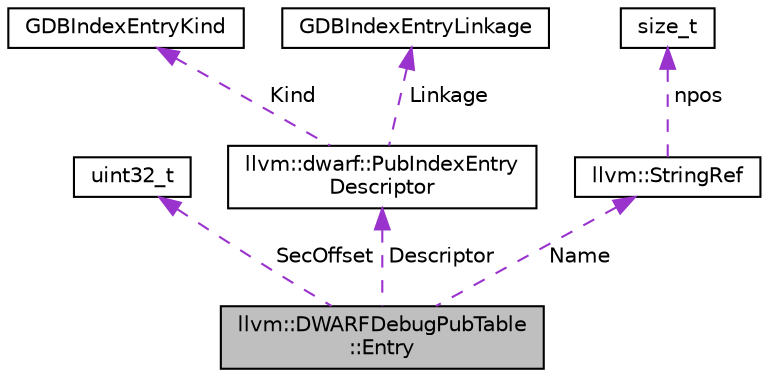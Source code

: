 digraph "llvm::DWARFDebugPubTable::Entry"
{
 // LATEX_PDF_SIZE
  bgcolor="transparent";
  edge [fontname="Helvetica",fontsize="10",labelfontname="Helvetica",labelfontsize="10"];
  node [fontname="Helvetica",fontsize="10",shape="box"];
  Node1 [label="llvm::DWARFDebugPubTable\l::Entry",height=0.2,width=0.4,color="black", fillcolor="grey75", style="filled", fontcolor="black",tooltip=" "];
  Node2 -> Node1 [dir="back",color="darkorchid3",fontsize="10",style="dashed",label=" SecOffset" ,fontname="Helvetica"];
  Node2 [label="uint32_t",height=0.2,width=0.4,color="black",URL="$classuint32__t.html",tooltip=" "];
  Node3 -> Node1 [dir="back",color="darkorchid3",fontsize="10",style="dashed",label=" Descriptor" ,fontname="Helvetica"];
  Node3 [label="llvm::dwarf::PubIndexEntry\lDescriptor",height=0.2,width=0.4,color="black",URL="$structllvm_1_1dwarf_1_1PubIndexEntryDescriptor.html",tooltip="Describes an entry of the various gnu_pub* debug sections."];
  Node4 -> Node3 [dir="back",color="darkorchid3",fontsize="10",style="dashed",label=" Kind" ,fontname="Helvetica"];
  Node4 [label="GDBIndexEntryKind",height=0.2,width=0.4,color="black",tooltip=" "];
  Node5 -> Node3 [dir="back",color="darkorchid3",fontsize="10",style="dashed",label=" Linkage" ,fontname="Helvetica"];
  Node5 [label="GDBIndexEntryLinkage",height=0.2,width=0.4,color="black",tooltip=" "];
  Node6 -> Node1 [dir="back",color="darkorchid3",fontsize="10",style="dashed",label=" Name" ,fontname="Helvetica"];
  Node6 [label="llvm::StringRef",height=0.2,width=0.4,color="black",URL="$classllvm_1_1StringRef.html",tooltip="StringRef - Represent a constant reference to a string, i.e."];
  Node7 -> Node6 [dir="back",color="darkorchid3",fontsize="10",style="dashed",label=" npos" ,fontname="Helvetica"];
  Node7 [label="size_t",height=0.2,width=0.4,color="black",URL="$classsize__t.html",tooltip=" "];
}

